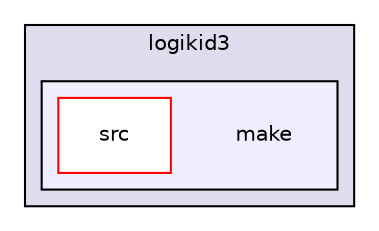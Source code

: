 digraph "J:/SENAC/logikid3/make" {
  compound=true
  node [ fontsize="10", fontname="Helvetica"];
  edge [ labelfontsize="10", labelfontname="Helvetica"];
  subgraph clusterdir_ad3f7dd8cd3a0663613b15e9106bfc3e {
    graph [ bgcolor="#ddddee", pencolor="black", label="logikid3" fontname="Helvetica", fontsize="10", URL="dir_ad3f7dd8cd3a0663613b15e9106bfc3e.html"]
  subgraph clusterdir_60068393f7c9ca0e0fad2ef44e9f9f90 {
    graph [ bgcolor="#eeeeff", pencolor="black", label="" URL="dir_60068393f7c9ca0e0fad2ef44e9f9f90.html"];
    dir_60068393f7c9ca0e0fad2ef44e9f9f90 [shape=plaintext label="make"];
    dir_d9446775b0f0a02df3c9c46c449cbd66 [shape=box label="src" color="red" fillcolor="white" style="filled" URL="dir_d9446775b0f0a02df3c9c46c449cbd66.html"];
  }
  }
}
